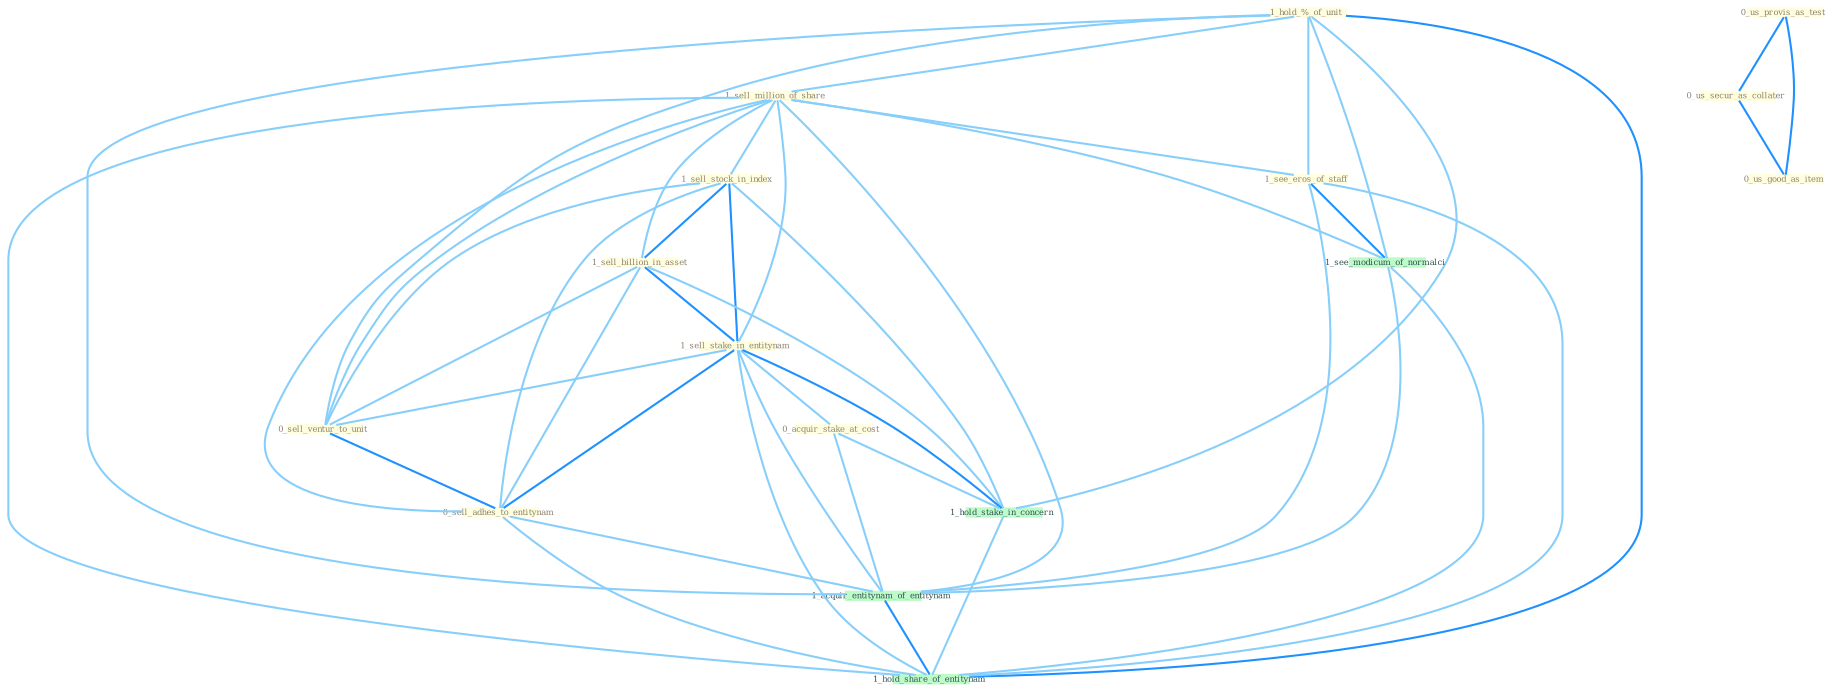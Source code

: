 Graph G{ 
    node
    [shape=polygon,style=filled,width=.5,height=.06,color="#BDFCC9",fixedsize=true,fontsize=4,
    fontcolor="#2f4f4f"];
    {node
    [color="#ffffe0", fontcolor="#8b7d6b"] "1_hold_%_of_unit " "1_sell_million_of_share " "1_sell_stock_in_index " "0_us_provis_as_test " "1_sell_billion_in_asset " "1_sell_stake_in_entitynam " "1_see_eros_of_staff " "0_us_secur_as_collater " "0_sell_ventur_to_unit " "0_acquir_stake_at_cost " "0_us_good_as_item " "0_sell_adhes_to_entitynam "}
{node [color="#fff0f5", fontcolor="#b22222"]}
edge [color="#B0E2FF"];

	"1_hold_%_of_unit " -- "1_sell_million_of_share " [w="1", color="#87cefa" ];
	"1_hold_%_of_unit " -- "1_see_eros_of_staff " [w="1", color="#87cefa" ];
	"1_hold_%_of_unit " -- "0_sell_ventur_to_unit " [w="1", color="#87cefa" ];
	"1_hold_%_of_unit " -- "1_hold_stake_in_concern " [w="1", color="#87cefa" ];
	"1_hold_%_of_unit " -- "1_see_modicum_of_normalci " [w="1", color="#87cefa" ];
	"1_hold_%_of_unit " -- "1_acquir_entitynam_of_entitynam " [w="1", color="#87cefa" ];
	"1_hold_%_of_unit " -- "1_hold_share_of_entitynam " [w="2", color="#1e90ff" , len=0.8];
	"1_sell_million_of_share " -- "1_sell_stock_in_index " [w="1", color="#87cefa" ];
	"1_sell_million_of_share " -- "1_sell_billion_in_asset " [w="1", color="#87cefa" ];
	"1_sell_million_of_share " -- "1_sell_stake_in_entitynam " [w="1", color="#87cefa" ];
	"1_sell_million_of_share " -- "1_see_eros_of_staff " [w="1", color="#87cefa" ];
	"1_sell_million_of_share " -- "0_sell_ventur_to_unit " [w="1", color="#87cefa" ];
	"1_sell_million_of_share " -- "0_sell_adhes_to_entitynam " [w="1", color="#87cefa" ];
	"1_sell_million_of_share " -- "1_see_modicum_of_normalci " [w="1", color="#87cefa" ];
	"1_sell_million_of_share " -- "1_acquir_entitynam_of_entitynam " [w="1", color="#87cefa" ];
	"1_sell_million_of_share " -- "1_hold_share_of_entitynam " [w="1", color="#87cefa" ];
	"1_sell_stock_in_index " -- "1_sell_billion_in_asset " [w="2", color="#1e90ff" , len=0.8];
	"1_sell_stock_in_index " -- "1_sell_stake_in_entitynam " [w="2", color="#1e90ff" , len=0.8];
	"1_sell_stock_in_index " -- "0_sell_ventur_to_unit " [w="1", color="#87cefa" ];
	"1_sell_stock_in_index " -- "0_sell_adhes_to_entitynam " [w="1", color="#87cefa" ];
	"1_sell_stock_in_index " -- "1_hold_stake_in_concern " [w="1", color="#87cefa" ];
	"0_us_provis_as_test " -- "0_us_secur_as_collater " [w="2", color="#1e90ff" , len=0.8];
	"0_us_provis_as_test " -- "0_us_good_as_item " [w="2", color="#1e90ff" , len=0.8];
	"1_sell_billion_in_asset " -- "1_sell_stake_in_entitynam " [w="2", color="#1e90ff" , len=0.8];
	"1_sell_billion_in_asset " -- "0_sell_ventur_to_unit " [w="1", color="#87cefa" ];
	"1_sell_billion_in_asset " -- "0_sell_adhes_to_entitynam " [w="1", color="#87cefa" ];
	"1_sell_billion_in_asset " -- "1_hold_stake_in_concern " [w="1", color="#87cefa" ];
	"1_sell_stake_in_entitynam " -- "0_sell_ventur_to_unit " [w="1", color="#87cefa" ];
	"1_sell_stake_in_entitynam " -- "0_acquir_stake_at_cost " [w="1", color="#87cefa" ];
	"1_sell_stake_in_entitynam " -- "0_sell_adhes_to_entitynam " [w="2", color="#1e90ff" , len=0.8];
	"1_sell_stake_in_entitynam " -- "1_hold_stake_in_concern " [w="2", color="#1e90ff" , len=0.8];
	"1_sell_stake_in_entitynam " -- "1_acquir_entitynam_of_entitynam " [w="1", color="#87cefa" ];
	"1_sell_stake_in_entitynam " -- "1_hold_share_of_entitynam " [w="1", color="#87cefa" ];
	"1_see_eros_of_staff " -- "1_see_modicum_of_normalci " [w="2", color="#1e90ff" , len=0.8];
	"1_see_eros_of_staff " -- "1_acquir_entitynam_of_entitynam " [w="1", color="#87cefa" ];
	"1_see_eros_of_staff " -- "1_hold_share_of_entitynam " [w="1", color="#87cefa" ];
	"0_us_secur_as_collater " -- "0_us_good_as_item " [w="2", color="#1e90ff" , len=0.8];
	"0_sell_ventur_to_unit " -- "0_sell_adhes_to_entitynam " [w="2", color="#1e90ff" , len=0.8];
	"0_acquir_stake_at_cost " -- "1_hold_stake_in_concern " [w="1", color="#87cefa" ];
	"0_acquir_stake_at_cost " -- "1_acquir_entitynam_of_entitynam " [w="1", color="#87cefa" ];
	"0_sell_adhes_to_entitynam " -- "1_acquir_entitynam_of_entitynam " [w="1", color="#87cefa" ];
	"0_sell_adhes_to_entitynam " -- "1_hold_share_of_entitynam " [w="1", color="#87cefa" ];
	"1_hold_stake_in_concern " -- "1_hold_share_of_entitynam " [w="1", color="#87cefa" ];
	"1_see_modicum_of_normalci " -- "1_acquir_entitynam_of_entitynam " [w="1", color="#87cefa" ];
	"1_see_modicum_of_normalci " -- "1_hold_share_of_entitynam " [w="1", color="#87cefa" ];
	"1_acquir_entitynam_of_entitynam " -- "1_hold_share_of_entitynam " [w="2", color="#1e90ff" , len=0.8];
}